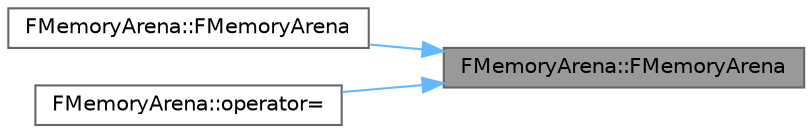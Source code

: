 digraph "FMemoryArena::FMemoryArena"
{
 // INTERACTIVE_SVG=YES
 // LATEX_PDF_SIZE
  bgcolor="transparent";
  edge [fontname=Helvetica,fontsize=10,labelfontname=Helvetica,labelfontsize=10];
  node [fontname=Helvetica,fontsize=10,shape=box,height=0.2,width=0.4];
  rankdir="RL";
  Node1 [id="Node000001",label="FMemoryArena::FMemoryArena",height=0.2,width=0.4,color="gray40", fillcolor="grey60", style="filled", fontcolor="black",tooltip=" "];
  Node1 -> Node2 [id="edge1_Node000001_Node000002",dir="back",color="steelblue1",style="solid",tooltip=" "];
  Node2 [id="Node000002",label="FMemoryArena::FMemoryArena",height=0.2,width=0.4,color="grey40", fillcolor="white", style="filled",URL="$d8/da8/classFMemoryArena.html#af02f2a1efc95d49b86cfc4162a7f432c",tooltip=" "];
  Node1 -> Node3 [id="edge2_Node000001_Node000003",dir="back",color="steelblue1",style="solid",tooltip=" "];
  Node3 [id="Node000003",label="FMemoryArena::operator=",height=0.2,width=0.4,color="grey40", fillcolor="white", style="filled",URL="$d8/da8/classFMemoryArena.html#aa2c742c387617a0abbb9883101c0cf0e",tooltip=" "];
}
